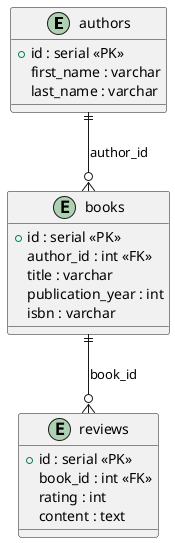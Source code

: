 @startuml

entity "authors" as authors {
  + id : serial <<PK>>
  first_name : varchar
  last_name : varchar
}

entity "books" as books {
  + id : serial <<PK>>
  author_id : int <<FK>>
  title : varchar
  publication_year : int
  isbn : varchar
}

entity "reviews" as reviews {
  + id : serial <<PK>>
  book_id : int <<FK>>
  rating : int
  content : text
}

authors ||--o{ books : "author_id"
books ||--o{ reviews : "book_id"

@enduml 